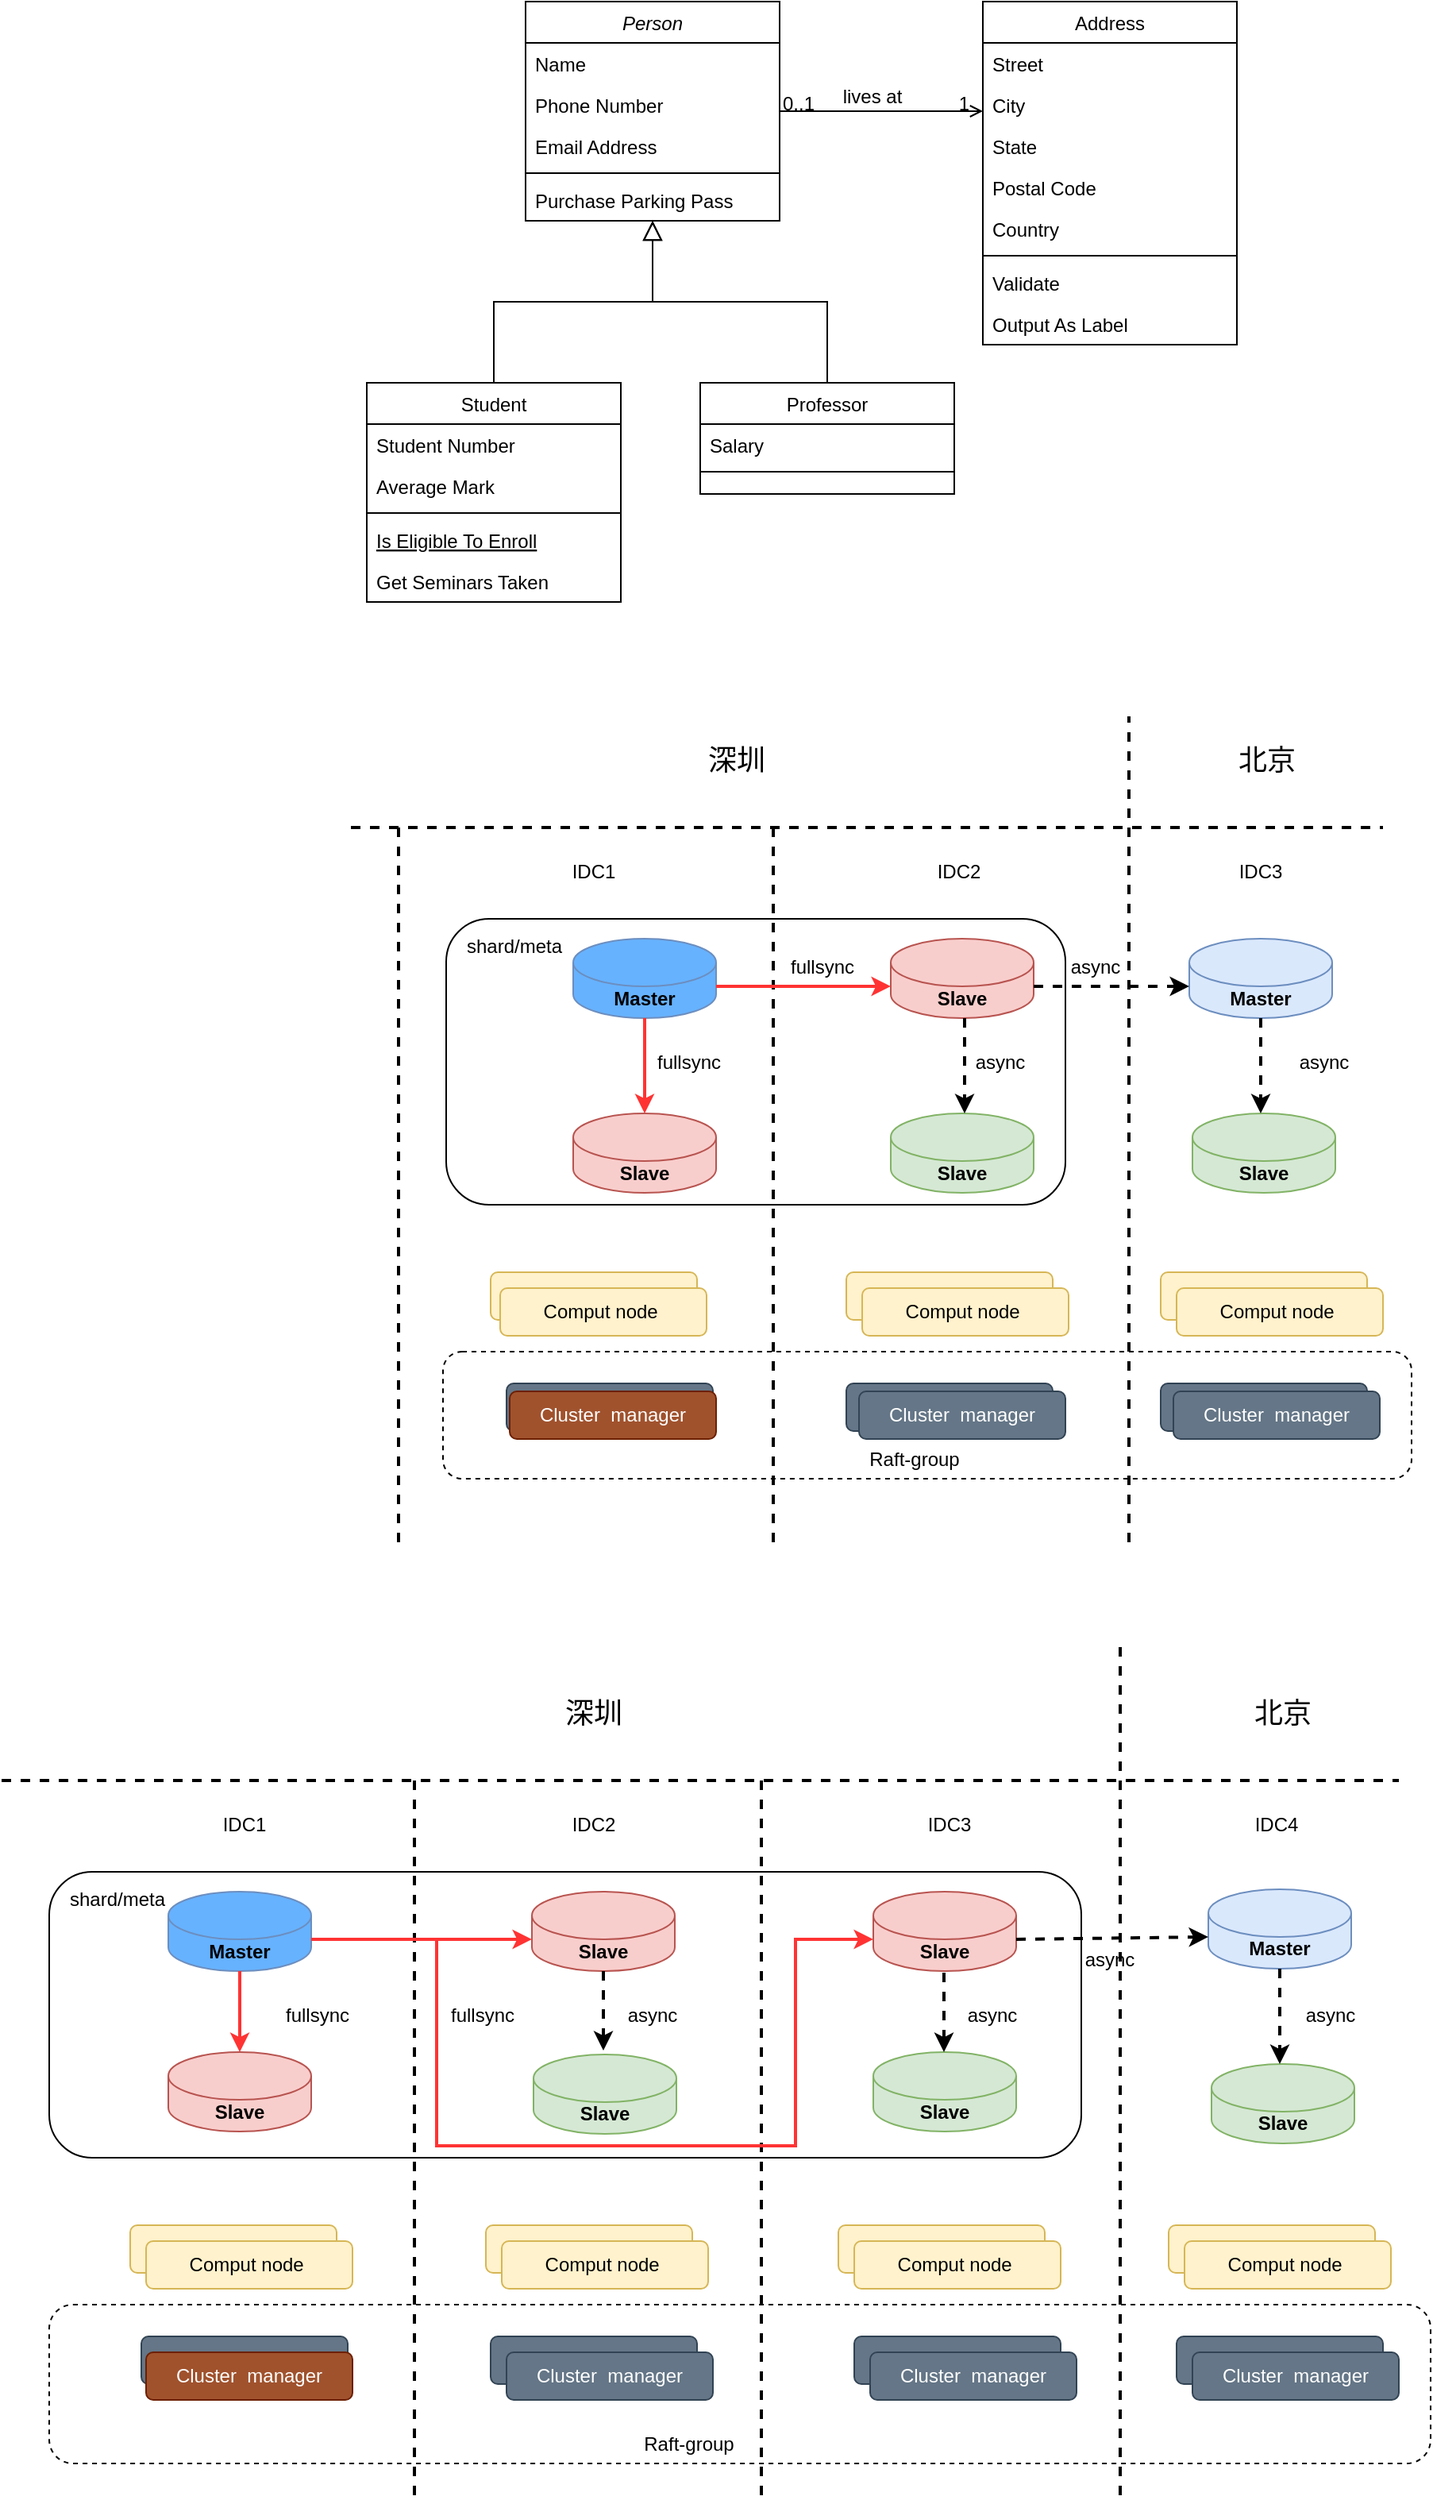 <mxfile version="20.8.13" type="github">
  <diagram id="C5RBs43oDa-KdzZeNtuy" name="Page-1">
    <mxGraphModel dx="1886" dy="855" grid="1" gridSize="10" guides="1" tooltips="1" connect="1" arrows="1" fold="1" page="1" pageScale="1" pageWidth="827" pageHeight="1169" math="0" shadow="0">
      <root>
        <mxCell id="WIyWlLk6GJQsqaUBKTNV-0" />
        <mxCell id="WIyWlLk6GJQsqaUBKTNV-1" parent="WIyWlLk6GJQsqaUBKTNV-0" />
        <mxCell id="KZhAgBKs1ent_smlmCQC-39" value="" style="rounded=1;whiteSpace=wrap;html=1;fontSize=12;fillColor=none;dashed=1;" parent="WIyWlLk6GJQsqaUBKTNV-1" vertex="1">
          <mxGeometry x="168" y="970" width="610" height="80" as="geometry" />
        </mxCell>
        <mxCell id="KZhAgBKs1ent_smlmCQC-73" value="" style="rounded=1;whiteSpace=wrap;html=1;fontSize=12;fillColor=none;dashed=1;" parent="WIyWlLk6GJQsqaUBKTNV-1" vertex="1">
          <mxGeometry x="-80" y="1570" width="870" height="100" as="geometry" />
        </mxCell>
        <mxCell id="KZhAgBKs1ent_smlmCQC-27" value="" style="rounded=1;whiteSpace=wrap;html=1;fontSize=12;fillColor=none;" parent="WIyWlLk6GJQsqaUBKTNV-1" vertex="1">
          <mxGeometry x="170" y="697.5" width="390" height="180" as="geometry" />
        </mxCell>
        <mxCell id="zkfFHV4jXpPFQw0GAbJ--0" value="Person" style="swimlane;fontStyle=2;align=center;verticalAlign=top;childLayout=stackLayout;horizontal=1;startSize=26;horizontalStack=0;resizeParent=1;resizeLast=0;collapsible=1;marginBottom=0;rounded=0;shadow=0;strokeWidth=1;" parent="WIyWlLk6GJQsqaUBKTNV-1" vertex="1">
          <mxGeometry x="220" y="120" width="160" height="138" as="geometry">
            <mxRectangle x="230" y="140" width="160" height="26" as="alternateBounds" />
          </mxGeometry>
        </mxCell>
        <mxCell id="zkfFHV4jXpPFQw0GAbJ--1" value="Name" style="text;align=left;verticalAlign=top;spacingLeft=4;spacingRight=4;overflow=hidden;rotatable=0;points=[[0,0.5],[1,0.5]];portConstraint=eastwest;" parent="zkfFHV4jXpPFQw0GAbJ--0" vertex="1">
          <mxGeometry y="26" width="160" height="26" as="geometry" />
        </mxCell>
        <mxCell id="zkfFHV4jXpPFQw0GAbJ--2" value="Phone Number" style="text;align=left;verticalAlign=top;spacingLeft=4;spacingRight=4;overflow=hidden;rotatable=0;points=[[0,0.5],[1,0.5]];portConstraint=eastwest;rounded=0;shadow=0;html=0;" parent="zkfFHV4jXpPFQw0GAbJ--0" vertex="1">
          <mxGeometry y="52" width="160" height="26" as="geometry" />
        </mxCell>
        <mxCell id="zkfFHV4jXpPFQw0GAbJ--3" value="Email Address" style="text;align=left;verticalAlign=top;spacingLeft=4;spacingRight=4;overflow=hidden;rotatable=0;points=[[0,0.5],[1,0.5]];portConstraint=eastwest;rounded=0;shadow=0;html=0;" parent="zkfFHV4jXpPFQw0GAbJ--0" vertex="1">
          <mxGeometry y="78" width="160" height="26" as="geometry" />
        </mxCell>
        <mxCell id="zkfFHV4jXpPFQw0GAbJ--4" value="" style="line;html=1;strokeWidth=1;align=left;verticalAlign=middle;spacingTop=-1;spacingLeft=3;spacingRight=3;rotatable=0;labelPosition=right;points=[];portConstraint=eastwest;" parent="zkfFHV4jXpPFQw0GAbJ--0" vertex="1">
          <mxGeometry y="104" width="160" height="8" as="geometry" />
        </mxCell>
        <mxCell id="zkfFHV4jXpPFQw0GAbJ--5" value="Purchase Parking Pass" style="text;align=left;verticalAlign=top;spacingLeft=4;spacingRight=4;overflow=hidden;rotatable=0;points=[[0,0.5],[1,0.5]];portConstraint=eastwest;" parent="zkfFHV4jXpPFQw0GAbJ--0" vertex="1">
          <mxGeometry y="112" width="160" height="26" as="geometry" />
        </mxCell>
        <mxCell id="zkfFHV4jXpPFQw0GAbJ--6" value="Student" style="swimlane;fontStyle=0;align=center;verticalAlign=top;childLayout=stackLayout;horizontal=1;startSize=26;horizontalStack=0;resizeParent=1;resizeLast=0;collapsible=1;marginBottom=0;rounded=0;shadow=0;strokeWidth=1;" parent="WIyWlLk6GJQsqaUBKTNV-1" vertex="1">
          <mxGeometry x="120" y="360" width="160" height="138" as="geometry">
            <mxRectangle x="130" y="380" width="160" height="26" as="alternateBounds" />
          </mxGeometry>
        </mxCell>
        <mxCell id="zkfFHV4jXpPFQw0GAbJ--7" value="Student Number" style="text;align=left;verticalAlign=top;spacingLeft=4;spacingRight=4;overflow=hidden;rotatable=0;points=[[0,0.5],[1,0.5]];portConstraint=eastwest;" parent="zkfFHV4jXpPFQw0GAbJ--6" vertex="1">
          <mxGeometry y="26" width="160" height="26" as="geometry" />
        </mxCell>
        <mxCell id="zkfFHV4jXpPFQw0GAbJ--8" value="Average Mark" style="text;align=left;verticalAlign=top;spacingLeft=4;spacingRight=4;overflow=hidden;rotatable=0;points=[[0,0.5],[1,0.5]];portConstraint=eastwest;rounded=0;shadow=0;html=0;" parent="zkfFHV4jXpPFQw0GAbJ--6" vertex="1">
          <mxGeometry y="52" width="160" height="26" as="geometry" />
        </mxCell>
        <mxCell id="zkfFHV4jXpPFQw0GAbJ--9" value="" style="line;html=1;strokeWidth=1;align=left;verticalAlign=middle;spacingTop=-1;spacingLeft=3;spacingRight=3;rotatable=0;labelPosition=right;points=[];portConstraint=eastwest;" parent="zkfFHV4jXpPFQw0GAbJ--6" vertex="1">
          <mxGeometry y="78" width="160" height="8" as="geometry" />
        </mxCell>
        <mxCell id="zkfFHV4jXpPFQw0GAbJ--10" value="Is Eligible To Enroll" style="text;align=left;verticalAlign=top;spacingLeft=4;spacingRight=4;overflow=hidden;rotatable=0;points=[[0,0.5],[1,0.5]];portConstraint=eastwest;fontStyle=4" parent="zkfFHV4jXpPFQw0GAbJ--6" vertex="1">
          <mxGeometry y="86" width="160" height="26" as="geometry" />
        </mxCell>
        <mxCell id="zkfFHV4jXpPFQw0GAbJ--11" value="Get Seminars Taken" style="text;align=left;verticalAlign=top;spacingLeft=4;spacingRight=4;overflow=hidden;rotatable=0;points=[[0,0.5],[1,0.5]];portConstraint=eastwest;" parent="zkfFHV4jXpPFQw0GAbJ--6" vertex="1">
          <mxGeometry y="112" width="160" height="26" as="geometry" />
        </mxCell>
        <mxCell id="zkfFHV4jXpPFQw0GAbJ--12" value="" style="endArrow=block;endSize=10;endFill=0;shadow=0;strokeWidth=1;rounded=0;edgeStyle=elbowEdgeStyle;elbow=vertical;" parent="WIyWlLk6GJQsqaUBKTNV-1" source="zkfFHV4jXpPFQw0GAbJ--6" target="zkfFHV4jXpPFQw0GAbJ--0" edge="1">
          <mxGeometry width="160" relative="1" as="geometry">
            <mxPoint x="200" y="203" as="sourcePoint" />
            <mxPoint x="200" y="203" as="targetPoint" />
          </mxGeometry>
        </mxCell>
        <mxCell id="zkfFHV4jXpPFQw0GAbJ--13" value="Professor" style="swimlane;fontStyle=0;align=center;verticalAlign=top;childLayout=stackLayout;horizontal=1;startSize=26;horizontalStack=0;resizeParent=1;resizeLast=0;collapsible=1;marginBottom=0;rounded=0;shadow=0;strokeWidth=1;" parent="WIyWlLk6GJQsqaUBKTNV-1" vertex="1">
          <mxGeometry x="330" y="360" width="160" height="70" as="geometry">
            <mxRectangle x="340" y="380" width="170" height="26" as="alternateBounds" />
          </mxGeometry>
        </mxCell>
        <mxCell id="zkfFHV4jXpPFQw0GAbJ--14" value="Salary" style="text;align=left;verticalAlign=top;spacingLeft=4;spacingRight=4;overflow=hidden;rotatable=0;points=[[0,0.5],[1,0.5]];portConstraint=eastwest;" parent="zkfFHV4jXpPFQw0GAbJ--13" vertex="1">
          <mxGeometry y="26" width="160" height="26" as="geometry" />
        </mxCell>
        <mxCell id="zkfFHV4jXpPFQw0GAbJ--15" value="" style="line;html=1;strokeWidth=1;align=left;verticalAlign=middle;spacingTop=-1;spacingLeft=3;spacingRight=3;rotatable=0;labelPosition=right;points=[];portConstraint=eastwest;" parent="zkfFHV4jXpPFQw0GAbJ--13" vertex="1">
          <mxGeometry y="52" width="160" height="8" as="geometry" />
        </mxCell>
        <mxCell id="zkfFHV4jXpPFQw0GAbJ--16" value="" style="endArrow=block;endSize=10;endFill=0;shadow=0;strokeWidth=1;rounded=0;edgeStyle=elbowEdgeStyle;elbow=vertical;" parent="WIyWlLk6GJQsqaUBKTNV-1" source="zkfFHV4jXpPFQw0GAbJ--13" target="zkfFHV4jXpPFQw0GAbJ--0" edge="1">
          <mxGeometry width="160" relative="1" as="geometry">
            <mxPoint x="210" y="373" as="sourcePoint" />
            <mxPoint x="310" y="271" as="targetPoint" />
          </mxGeometry>
        </mxCell>
        <mxCell id="zkfFHV4jXpPFQw0GAbJ--17" value="Address" style="swimlane;fontStyle=0;align=center;verticalAlign=top;childLayout=stackLayout;horizontal=1;startSize=26;horizontalStack=0;resizeParent=1;resizeLast=0;collapsible=1;marginBottom=0;rounded=0;shadow=0;strokeWidth=1;" parent="WIyWlLk6GJQsqaUBKTNV-1" vertex="1">
          <mxGeometry x="508" y="120" width="160" height="216" as="geometry">
            <mxRectangle x="550" y="140" width="160" height="26" as="alternateBounds" />
          </mxGeometry>
        </mxCell>
        <mxCell id="zkfFHV4jXpPFQw0GAbJ--18" value="Street" style="text;align=left;verticalAlign=top;spacingLeft=4;spacingRight=4;overflow=hidden;rotatable=0;points=[[0,0.5],[1,0.5]];portConstraint=eastwest;" parent="zkfFHV4jXpPFQw0GAbJ--17" vertex="1">
          <mxGeometry y="26" width="160" height="26" as="geometry" />
        </mxCell>
        <mxCell id="zkfFHV4jXpPFQw0GAbJ--19" value="City" style="text;align=left;verticalAlign=top;spacingLeft=4;spacingRight=4;overflow=hidden;rotatable=0;points=[[0,0.5],[1,0.5]];portConstraint=eastwest;rounded=0;shadow=0;html=0;" parent="zkfFHV4jXpPFQw0GAbJ--17" vertex="1">
          <mxGeometry y="52" width="160" height="26" as="geometry" />
        </mxCell>
        <mxCell id="zkfFHV4jXpPFQw0GAbJ--20" value="State" style="text;align=left;verticalAlign=top;spacingLeft=4;spacingRight=4;overflow=hidden;rotatable=0;points=[[0,0.5],[1,0.5]];portConstraint=eastwest;rounded=0;shadow=0;html=0;" parent="zkfFHV4jXpPFQw0GAbJ--17" vertex="1">
          <mxGeometry y="78" width="160" height="26" as="geometry" />
        </mxCell>
        <mxCell id="zkfFHV4jXpPFQw0GAbJ--21" value="Postal Code" style="text;align=left;verticalAlign=top;spacingLeft=4;spacingRight=4;overflow=hidden;rotatable=0;points=[[0,0.5],[1,0.5]];portConstraint=eastwest;rounded=0;shadow=0;html=0;" parent="zkfFHV4jXpPFQw0GAbJ--17" vertex="1">
          <mxGeometry y="104" width="160" height="26" as="geometry" />
        </mxCell>
        <mxCell id="zkfFHV4jXpPFQw0GAbJ--22" value="Country" style="text;align=left;verticalAlign=top;spacingLeft=4;spacingRight=4;overflow=hidden;rotatable=0;points=[[0,0.5],[1,0.5]];portConstraint=eastwest;rounded=0;shadow=0;html=0;" parent="zkfFHV4jXpPFQw0GAbJ--17" vertex="1">
          <mxGeometry y="130" width="160" height="26" as="geometry" />
        </mxCell>
        <mxCell id="zkfFHV4jXpPFQw0GAbJ--23" value="" style="line;html=1;strokeWidth=1;align=left;verticalAlign=middle;spacingTop=-1;spacingLeft=3;spacingRight=3;rotatable=0;labelPosition=right;points=[];portConstraint=eastwest;" parent="zkfFHV4jXpPFQw0GAbJ--17" vertex="1">
          <mxGeometry y="156" width="160" height="8" as="geometry" />
        </mxCell>
        <mxCell id="zkfFHV4jXpPFQw0GAbJ--24" value="Validate" style="text;align=left;verticalAlign=top;spacingLeft=4;spacingRight=4;overflow=hidden;rotatable=0;points=[[0,0.5],[1,0.5]];portConstraint=eastwest;" parent="zkfFHV4jXpPFQw0GAbJ--17" vertex="1">
          <mxGeometry y="164" width="160" height="26" as="geometry" />
        </mxCell>
        <mxCell id="zkfFHV4jXpPFQw0GAbJ--25" value="Output As Label" style="text;align=left;verticalAlign=top;spacingLeft=4;spacingRight=4;overflow=hidden;rotatable=0;points=[[0,0.5],[1,0.5]];portConstraint=eastwest;" parent="zkfFHV4jXpPFQw0GAbJ--17" vertex="1">
          <mxGeometry y="190" width="160" height="26" as="geometry" />
        </mxCell>
        <mxCell id="zkfFHV4jXpPFQw0GAbJ--26" value="" style="endArrow=open;shadow=0;strokeWidth=1;rounded=0;endFill=1;edgeStyle=elbowEdgeStyle;elbow=vertical;" parent="WIyWlLk6GJQsqaUBKTNV-1" source="zkfFHV4jXpPFQw0GAbJ--0" target="zkfFHV4jXpPFQw0GAbJ--17" edge="1">
          <mxGeometry x="0.5" y="41" relative="1" as="geometry">
            <mxPoint x="380" y="192" as="sourcePoint" />
            <mxPoint x="540" y="192" as="targetPoint" />
            <mxPoint x="-40" y="32" as="offset" />
          </mxGeometry>
        </mxCell>
        <mxCell id="zkfFHV4jXpPFQw0GAbJ--27" value="0..1" style="resizable=0;align=left;verticalAlign=bottom;labelBackgroundColor=none;fontSize=12;" parent="zkfFHV4jXpPFQw0GAbJ--26" connectable="0" vertex="1">
          <mxGeometry x="-1" relative="1" as="geometry">
            <mxPoint y="4" as="offset" />
          </mxGeometry>
        </mxCell>
        <mxCell id="zkfFHV4jXpPFQw0GAbJ--28" value="1" style="resizable=0;align=right;verticalAlign=bottom;labelBackgroundColor=none;fontSize=12;" parent="zkfFHV4jXpPFQw0GAbJ--26" connectable="0" vertex="1">
          <mxGeometry x="1" relative="1" as="geometry">
            <mxPoint x="-7" y="4" as="offset" />
          </mxGeometry>
        </mxCell>
        <mxCell id="zkfFHV4jXpPFQw0GAbJ--29" value="lives at" style="text;html=1;resizable=0;points=[];;align=center;verticalAlign=middle;labelBackgroundColor=none;rounded=0;shadow=0;strokeWidth=1;fontSize=12;" parent="zkfFHV4jXpPFQw0GAbJ--26" vertex="1" connectable="0">
          <mxGeometry x="0.5" y="49" relative="1" as="geometry">
            <mxPoint x="-38" y="40" as="offset" />
          </mxGeometry>
        </mxCell>
        <mxCell id="KZhAgBKs1ent_smlmCQC-0" value="" style="endArrow=none;dashed=1;html=1;rounded=0;strokeWidth=2;" parent="WIyWlLk6GJQsqaUBKTNV-1" edge="1">
          <mxGeometry width="50" height="50" relative="1" as="geometry">
            <mxPoint x="110" y="640" as="sourcePoint" />
            <mxPoint x="760" y="640" as="targetPoint" />
          </mxGeometry>
        </mxCell>
        <mxCell id="KZhAgBKs1ent_smlmCQC-1" value="" style="endArrow=none;dashed=1;html=1;rounded=0;strokeWidth=2;" parent="WIyWlLk6GJQsqaUBKTNV-1" edge="1">
          <mxGeometry width="50" height="50" relative="1" as="geometry">
            <mxPoint x="600" y="1090" as="sourcePoint" />
            <mxPoint x="600" y="570" as="targetPoint" />
          </mxGeometry>
        </mxCell>
        <mxCell id="KZhAgBKs1ent_smlmCQC-2" value="&lt;font style=&quot;font-size: 18px;&quot;&gt;深圳&lt;/font&gt;" style="text;strokeColor=none;align=center;fillColor=none;html=1;verticalAlign=middle;whiteSpace=wrap;rounded=0;" parent="WIyWlLk6GJQsqaUBKTNV-1" vertex="1">
          <mxGeometry x="310" y="580" width="86" height="35" as="geometry" />
        </mxCell>
        <mxCell id="KZhAgBKs1ent_smlmCQC-3" value="&lt;font size=&quot;4&quot;&gt;北京&lt;/font&gt;" style="text;strokeColor=none;align=center;fillColor=none;html=1;verticalAlign=middle;whiteSpace=wrap;rounded=0;" parent="WIyWlLk6GJQsqaUBKTNV-1" vertex="1">
          <mxGeometry x="644" y="580" width="86" height="35" as="geometry" />
        </mxCell>
        <mxCell id="KZhAgBKs1ent_smlmCQC-4" value="" style="endArrow=none;dashed=1;html=1;rounded=0;fontSize=18;strokeWidth=2;" parent="WIyWlLk6GJQsqaUBKTNV-1" edge="1">
          <mxGeometry width="50" height="50" relative="1" as="geometry">
            <mxPoint x="376" y="1090" as="sourcePoint" />
            <mxPoint x="376" y="640" as="targetPoint" />
          </mxGeometry>
        </mxCell>
        <mxCell id="KZhAgBKs1ent_smlmCQC-5" value="" style="endArrow=none;dashed=1;html=1;rounded=0;fontSize=18;strokeWidth=2;" parent="WIyWlLk6GJQsqaUBKTNV-1" edge="1">
          <mxGeometry width="50" height="50" relative="1" as="geometry">
            <mxPoint x="140" y="1090" as="sourcePoint" />
            <mxPoint x="140" y="640" as="targetPoint" />
          </mxGeometry>
        </mxCell>
        <mxCell id="KZhAgBKs1ent_smlmCQC-6" value="&lt;font style=&quot;font-size: 12px;&quot;&gt;IDC1&lt;/font&gt;" style="text;strokeColor=none;align=center;fillColor=none;html=1;verticalAlign=middle;whiteSpace=wrap;rounded=0;" parent="WIyWlLk6GJQsqaUBKTNV-1" vertex="1">
          <mxGeometry x="220" y="650" width="86" height="35" as="geometry" />
        </mxCell>
        <mxCell id="KZhAgBKs1ent_smlmCQC-7" value="&lt;font style=&quot;font-size: 12px;&quot;&gt;IDC2&lt;/font&gt;" style="text;strokeColor=none;align=center;fillColor=none;html=1;verticalAlign=middle;whiteSpace=wrap;rounded=0;" parent="WIyWlLk6GJQsqaUBKTNV-1" vertex="1">
          <mxGeometry x="450" y="650" width="86" height="35" as="geometry" />
        </mxCell>
        <mxCell id="KZhAgBKs1ent_smlmCQC-8" value="&lt;font style=&quot;font-size: 12px;&quot;&gt;IDC3&lt;/font&gt;" style="text;strokeColor=none;align=center;fillColor=none;html=1;verticalAlign=middle;whiteSpace=wrap;rounded=0;" parent="WIyWlLk6GJQsqaUBKTNV-1" vertex="1">
          <mxGeometry x="640" y="650" width="86" height="35" as="geometry" />
        </mxCell>
        <mxCell id="KZhAgBKs1ent_smlmCQC-9" value="&lt;b&gt;Master&lt;/b&gt;" style="shape=cylinder3;whiteSpace=wrap;html=1;boundedLbl=1;backgroundOutline=1;size=15;fontSize=12;fillColor=#66B2FF;strokeColor=#6c8ebf;" parent="WIyWlLk6GJQsqaUBKTNV-1" vertex="1">
          <mxGeometry x="250" y="710" width="90" height="50" as="geometry" />
        </mxCell>
        <mxCell id="KZhAgBKs1ent_smlmCQC-10" value="&lt;b&gt;Slave&lt;/b&gt;" style="shape=cylinder3;whiteSpace=wrap;html=1;boundedLbl=1;backgroundOutline=1;size=15;fontSize=12;fillColor=#f8cecc;strokeColor=#b85450;" parent="WIyWlLk6GJQsqaUBKTNV-1" vertex="1">
          <mxGeometry x="450" y="710" width="90" height="50" as="geometry" />
        </mxCell>
        <mxCell id="KZhAgBKs1ent_smlmCQC-12" value="&lt;b style=&quot;border-color: var(--border-color);&quot;&gt;Slave&lt;/b&gt;" style="shape=cylinder3;whiteSpace=wrap;html=1;boundedLbl=1;backgroundOutline=1;size=15;fontSize=12;fillColor=#f8cecc;strokeColor=#b85450;" parent="WIyWlLk6GJQsqaUBKTNV-1" vertex="1">
          <mxGeometry x="250" y="820" width="90" height="50" as="geometry" />
        </mxCell>
        <mxCell id="KZhAgBKs1ent_smlmCQC-15" value="&lt;b style=&quot;border-color: var(--border-color);&quot;&gt;Slave&lt;/b&gt;" style="shape=cylinder3;whiteSpace=wrap;html=1;boundedLbl=1;backgroundOutline=1;size=15;fontSize=12;fillColor=#d5e8d4;strokeColor=#82b366;" parent="WIyWlLk6GJQsqaUBKTNV-1" vertex="1">
          <mxGeometry x="450" y="820" width="90" height="50" as="geometry" />
        </mxCell>
        <mxCell id="KZhAgBKs1ent_smlmCQC-16" value="&lt;b&gt;Master&lt;/b&gt;" style="shape=cylinder3;whiteSpace=wrap;html=1;boundedLbl=1;backgroundOutline=1;size=15;fontSize=12;fillColor=#dae8fc;strokeColor=#6c8ebf;" parent="WIyWlLk6GJQsqaUBKTNV-1" vertex="1">
          <mxGeometry x="638" y="710" width="90" height="50" as="geometry" />
        </mxCell>
        <mxCell id="KZhAgBKs1ent_smlmCQC-17" value="&lt;b style=&quot;border-color: var(--border-color);&quot;&gt;Slave&lt;/b&gt;" style="shape=cylinder3;whiteSpace=wrap;html=1;boundedLbl=1;backgroundOutline=1;size=15;fontSize=12;fillColor=#d5e8d4;strokeColor=#82b366;" parent="WIyWlLk6GJQsqaUBKTNV-1" vertex="1">
          <mxGeometry x="640" y="820" width="90" height="50" as="geometry" />
        </mxCell>
        <mxCell id="KZhAgBKs1ent_smlmCQC-18" value="" style="endArrow=classic;html=1;rounded=0;fontSize=12;exitX=1;exitY=0;exitDx=0;exitDy=30;exitPerimeter=0;entryX=0;entryY=0;entryDx=0;entryDy=30;entryPerimeter=0;strokeWidth=2;strokeColor=#FF3333;" parent="WIyWlLk6GJQsqaUBKTNV-1" source="KZhAgBKs1ent_smlmCQC-9" target="KZhAgBKs1ent_smlmCQC-10" edge="1">
          <mxGeometry width="50" height="50" relative="1" as="geometry">
            <mxPoint x="520" y="880" as="sourcePoint" />
            <mxPoint x="510" y="1050" as="targetPoint" />
          </mxGeometry>
        </mxCell>
        <mxCell id="KZhAgBKs1ent_smlmCQC-20" value="" style="endArrow=classic;html=1;rounded=0;fontSize=12;exitX=0.5;exitY=1;exitDx=0;exitDy=0;exitPerimeter=0;entryX=0.5;entryY=0;entryDx=0;entryDy=0;entryPerimeter=0;strokeWidth=2;strokeColor=#FF3333;" parent="WIyWlLk6GJQsqaUBKTNV-1" source="KZhAgBKs1ent_smlmCQC-9" target="KZhAgBKs1ent_smlmCQC-12" edge="1">
          <mxGeometry width="50" height="50" relative="1" as="geometry">
            <mxPoint x="290" y="1030" as="sourcePoint" />
            <mxPoint x="340" y="980" as="targetPoint" />
          </mxGeometry>
        </mxCell>
        <mxCell id="KZhAgBKs1ent_smlmCQC-21" value="" style="endArrow=classic;html=1;rounded=0;fontSize=12;exitX=1;exitY=0;exitDx=0;exitDy=30;exitPerimeter=0;entryX=0;entryY=0;entryDx=0;entryDy=30;entryPerimeter=0;dashed=1;strokeWidth=2;" parent="WIyWlLk6GJQsqaUBKTNV-1" source="KZhAgBKs1ent_smlmCQC-10" target="KZhAgBKs1ent_smlmCQC-16" edge="1">
          <mxGeometry width="50" height="50" relative="1" as="geometry">
            <mxPoint x="305" y="770" as="sourcePoint" />
            <mxPoint x="305" y="830" as="targetPoint" />
          </mxGeometry>
        </mxCell>
        <mxCell id="KZhAgBKs1ent_smlmCQC-22" value="" style="endArrow=classic;html=1;rounded=0;fontSize=12;exitX=0.5;exitY=1;exitDx=0;exitDy=0;exitPerimeter=0;dashed=1;strokeWidth=2;" parent="WIyWlLk6GJQsqaUBKTNV-1" source="KZhAgBKs1ent_smlmCQC-16" edge="1">
          <mxGeometry width="50" height="50" relative="1" as="geometry">
            <mxPoint x="305" y="770" as="sourcePoint" />
            <mxPoint x="683" y="820" as="targetPoint" />
          </mxGeometry>
        </mxCell>
        <mxCell id="KZhAgBKs1ent_smlmCQC-23" value="fullsync" style="text;strokeColor=none;align=center;fillColor=none;html=1;verticalAlign=middle;whiteSpace=wrap;rounded=0;" parent="WIyWlLk6GJQsqaUBKTNV-1" vertex="1">
          <mxGeometry x="364" y="710" width="86" height="35" as="geometry" />
        </mxCell>
        <mxCell id="KZhAgBKs1ent_smlmCQC-24" value="fullsync" style="text;strokeColor=none;align=center;fillColor=none;html=1;verticalAlign=middle;whiteSpace=wrap;rounded=0;" parent="WIyWlLk6GJQsqaUBKTNV-1" vertex="1">
          <mxGeometry x="280" y="770" width="86" height="35" as="geometry" />
        </mxCell>
        <mxCell id="KZhAgBKs1ent_smlmCQC-25" value="async" style="text;strokeColor=none;align=center;fillColor=none;html=1;verticalAlign=middle;whiteSpace=wrap;rounded=0;" parent="WIyWlLk6GJQsqaUBKTNV-1" vertex="1">
          <mxGeometry x="680" y="770" width="86" height="35" as="geometry" />
        </mxCell>
        <mxCell id="KZhAgBKs1ent_smlmCQC-26" value="async" style="text;strokeColor=none;align=center;fillColor=none;html=1;verticalAlign=middle;whiteSpace=wrap;rounded=0;" parent="WIyWlLk6GJQsqaUBKTNV-1" vertex="1">
          <mxGeometry x="536" y="710" width="86" height="35" as="geometry" />
        </mxCell>
        <mxCell id="KZhAgBKs1ent_smlmCQC-28" value="shard/meta" style="text;strokeColor=none;align=center;fillColor=none;html=1;verticalAlign=middle;whiteSpace=wrap;rounded=0;" parent="WIyWlLk6GJQsqaUBKTNV-1" vertex="1">
          <mxGeometry x="170" y="697.5" width="86" height="35" as="geometry" />
        </mxCell>
        <mxCell id="KZhAgBKs1ent_smlmCQC-31" value="Comput node&amp;nbsp;" style="rounded=1;whiteSpace=wrap;html=1;fontSize=12;fillColor=#fff2cc;strokeColor=#d6b656;" parent="WIyWlLk6GJQsqaUBKTNV-1" vertex="1">
          <mxGeometry x="198" y="920" width="130" height="30" as="geometry" />
        </mxCell>
        <mxCell id="KZhAgBKs1ent_smlmCQC-32" value="Comput node&amp;nbsp;" style="rounded=1;whiteSpace=wrap;html=1;fontSize=12;fillColor=#fff2cc;strokeColor=#d6b656;" parent="WIyWlLk6GJQsqaUBKTNV-1" vertex="1">
          <mxGeometry x="422" y="920" width="130" height="30" as="geometry" />
        </mxCell>
        <mxCell id="KZhAgBKs1ent_smlmCQC-33" value="Comput node&amp;nbsp;" style="rounded=1;whiteSpace=wrap;html=1;fontSize=12;fillColor=#fff2cc;strokeColor=#d6b656;" parent="WIyWlLk6GJQsqaUBKTNV-1" vertex="1">
          <mxGeometry x="620" y="920" width="130" height="30" as="geometry" />
        </mxCell>
        <mxCell id="KZhAgBKs1ent_smlmCQC-37" value="Cluster &amp;nbsp;manager" style="rounded=1;whiteSpace=wrap;html=1;fontSize=12;fillColor=#647687;strokeColor=#314354;fontColor=#ffffff;" parent="WIyWlLk6GJQsqaUBKTNV-1" vertex="1">
          <mxGeometry x="422" y="990" width="130" height="30" as="geometry" />
        </mxCell>
        <mxCell id="KZhAgBKs1ent_smlmCQC-38" value="Cluster &amp;nbsp;manager" style="rounded=1;whiteSpace=wrap;html=1;fontSize=12;fillColor=#647687;strokeColor=#314354;fontColor=#ffffff;" parent="WIyWlLk6GJQsqaUBKTNV-1" vertex="1">
          <mxGeometry x="620" y="990" width="130" height="30" as="geometry" />
        </mxCell>
        <mxCell id="KZhAgBKs1ent_smlmCQC-40" value="Raft-group" style="text;strokeColor=none;align=center;fillColor=none;html=1;verticalAlign=middle;whiteSpace=wrap;rounded=0;" parent="WIyWlLk6GJQsqaUBKTNV-1" vertex="1">
          <mxGeometry x="422" y="1020" width="86" height="35" as="geometry" />
        </mxCell>
        <mxCell id="KZhAgBKs1ent_smlmCQC-42" value="" style="rounded=1;whiteSpace=wrap;html=1;fontSize=12;fillColor=none;" parent="WIyWlLk6GJQsqaUBKTNV-1" vertex="1">
          <mxGeometry x="-80" y="1297.5" width="650" height="180" as="geometry" />
        </mxCell>
        <mxCell id="KZhAgBKs1ent_smlmCQC-43" value="" style="endArrow=none;dashed=1;html=1;rounded=0;strokeWidth=2;" parent="WIyWlLk6GJQsqaUBKTNV-1" edge="1">
          <mxGeometry width="50" height="50" relative="1" as="geometry">
            <mxPoint x="-110" y="1240" as="sourcePoint" />
            <mxPoint x="770" y="1240" as="targetPoint" />
          </mxGeometry>
        </mxCell>
        <mxCell id="KZhAgBKs1ent_smlmCQC-44" value="&lt;font style=&quot;font-size: 18px;&quot;&gt;深圳&lt;/font&gt;" style="text;strokeColor=none;align=center;fillColor=none;html=1;verticalAlign=middle;whiteSpace=wrap;rounded=0;" parent="WIyWlLk6GJQsqaUBKTNV-1" vertex="1">
          <mxGeometry x="220" y="1180" width="86" height="35" as="geometry" />
        </mxCell>
        <mxCell id="KZhAgBKs1ent_smlmCQC-45" value="&lt;font size=&quot;4&quot;&gt;北京&lt;/font&gt;" style="text;strokeColor=none;align=center;fillColor=none;html=1;verticalAlign=middle;whiteSpace=wrap;rounded=0;" parent="WIyWlLk6GJQsqaUBKTNV-1" vertex="1">
          <mxGeometry x="654" y="1180" width="86" height="35" as="geometry" />
        </mxCell>
        <mxCell id="KZhAgBKs1ent_smlmCQC-46" value="" style="endArrow=none;dashed=1;html=1;rounded=0;fontSize=18;strokeWidth=2;" parent="WIyWlLk6GJQsqaUBKTNV-1" edge="1">
          <mxGeometry width="50" height="50" relative="1" as="geometry">
            <mxPoint x="368.5" y="1690" as="sourcePoint" />
            <mxPoint x="368.5" y="1240" as="targetPoint" />
          </mxGeometry>
        </mxCell>
        <mxCell id="KZhAgBKs1ent_smlmCQC-47" value="" style="endArrow=none;dashed=1;html=1;rounded=0;fontSize=18;strokeWidth=2;" parent="WIyWlLk6GJQsqaUBKTNV-1" edge="1">
          <mxGeometry width="50" height="50" relative="1" as="geometry">
            <mxPoint x="150" y="1690" as="sourcePoint" />
            <mxPoint x="150" y="1240" as="targetPoint" />
          </mxGeometry>
        </mxCell>
        <mxCell id="KZhAgBKs1ent_smlmCQC-48" value="&lt;font style=&quot;font-size: 12px;&quot;&gt;IDC2&lt;/font&gt;" style="text;strokeColor=none;align=center;fillColor=none;html=1;verticalAlign=middle;whiteSpace=wrap;rounded=0;" parent="WIyWlLk6GJQsqaUBKTNV-1" vertex="1">
          <mxGeometry x="220" y="1250" width="86" height="35" as="geometry" />
        </mxCell>
        <mxCell id="KZhAgBKs1ent_smlmCQC-49" value="&lt;font style=&quot;font-size: 12px;&quot;&gt;IDC3&lt;/font&gt;" style="text;strokeColor=none;align=center;fillColor=none;html=1;verticalAlign=middle;whiteSpace=wrap;rounded=0;" parent="WIyWlLk6GJQsqaUBKTNV-1" vertex="1">
          <mxGeometry x="444" y="1250" width="86" height="35" as="geometry" />
        </mxCell>
        <mxCell id="KZhAgBKs1ent_smlmCQC-50" value="&lt;font style=&quot;font-size: 12px;&quot;&gt;IDC4&lt;/font&gt;" style="text;strokeColor=none;align=center;fillColor=none;html=1;verticalAlign=middle;whiteSpace=wrap;rounded=0;" parent="WIyWlLk6GJQsqaUBKTNV-1" vertex="1">
          <mxGeometry x="650" y="1250" width="86" height="35" as="geometry" />
        </mxCell>
        <mxCell id="KZhAgBKs1ent_smlmCQC-51" value="&lt;b&gt;Master&lt;/b&gt;" style="shape=cylinder3;whiteSpace=wrap;html=1;boundedLbl=1;backgroundOutline=1;size=15;fontSize=12;fillColor=#66B2FF;strokeColor=#6c8ebf;" parent="WIyWlLk6GJQsqaUBKTNV-1" vertex="1">
          <mxGeometry x="-5" y="1310" width="90" height="50" as="geometry" />
        </mxCell>
        <mxCell id="KZhAgBKs1ent_smlmCQC-52" value="&lt;b&gt;Slave&lt;/b&gt;" style="shape=cylinder3;whiteSpace=wrap;html=1;boundedLbl=1;backgroundOutline=1;size=15;fontSize=12;fillColor=#f8cecc;strokeColor=#b85450;" parent="WIyWlLk6GJQsqaUBKTNV-1" vertex="1">
          <mxGeometry x="224" y="1310" width="90" height="50" as="geometry" />
        </mxCell>
        <mxCell id="KZhAgBKs1ent_smlmCQC-53" value="&lt;b style=&quot;border-color: var(--border-color);&quot;&gt;Slave&lt;/b&gt;" style="shape=cylinder3;whiteSpace=wrap;html=1;boundedLbl=1;backgroundOutline=1;size=15;fontSize=12;fillColor=#f8cecc;strokeColor=#b85450;" parent="WIyWlLk6GJQsqaUBKTNV-1" vertex="1">
          <mxGeometry x="-5" y="1411" width="90" height="50" as="geometry" />
        </mxCell>
        <mxCell id="KZhAgBKs1ent_smlmCQC-54" value="&lt;b style=&quot;border-color: var(--border-color);&quot;&gt;Slave&lt;/b&gt;" style="shape=cylinder3;whiteSpace=wrap;html=1;boundedLbl=1;backgroundOutline=1;size=15;fontSize=12;fillColor=#f8cecc;strokeColor=#b85450;" parent="WIyWlLk6GJQsqaUBKTNV-1" vertex="1">
          <mxGeometry x="439" y="1310" width="90" height="50" as="geometry" />
        </mxCell>
        <mxCell id="KZhAgBKs1ent_smlmCQC-57" value="" style="endArrow=classic;html=1;rounded=0;fontSize=12;exitX=1;exitY=0;exitDx=0;exitDy=30;exitPerimeter=0;entryX=0;entryY=0;entryDx=0;entryDy=30;entryPerimeter=0;strokeWidth=2;strokeColor=#FF3333;" parent="WIyWlLk6GJQsqaUBKTNV-1" source="KZhAgBKs1ent_smlmCQC-51" target="KZhAgBKs1ent_smlmCQC-52" edge="1">
          <mxGeometry width="50" height="50" relative="1" as="geometry">
            <mxPoint x="294" y="1480" as="sourcePoint" />
            <mxPoint x="284" y="1650" as="targetPoint" />
          </mxGeometry>
        </mxCell>
        <mxCell id="KZhAgBKs1ent_smlmCQC-58" value="" style="endArrow=classic;html=1;rounded=0;fontSize=12;edgeStyle=orthogonalEdgeStyle;entryX=0;entryY=0;entryDx=0;entryDy=30;entryPerimeter=0;strokeWidth=2;strokeColor=#FF3333;" parent="WIyWlLk6GJQsqaUBKTNV-1" target="KZhAgBKs1ent_smlmCQC-54" edge="1">
          <mxGeometry width="50" height="50" relative="1" as="geometry">
            <mxPoint x="154" y="1340" as="sourcePoint" />
            <mxPoint x="154" y="1440" as="targetPoint" />
            <Array as="points">
              <mxPoint x="164" y="1340" />
              <mxPoint x="164" y="1470" />
              <mxPoint x="390" y="1470" />
              <mxPoint x="390" y="1340" />
            </Array>
          </mxGeometry>
        </mxCell>
        <mxCell id="KZhAgBKs1ent_smlmCQC-59" value="" style="endArrow=classic;html=1;rounded=0;fontSize=12;entryX=0.5;entryY=0;entryDx=0;entryDy=0;entryPerimeter=0;strokeWidth=2;exitX=0.5;exitY=1;exitDx=0;exitDy=0;exitPerimeter=0;strokeColor=#FF3333;" parent="WIyWlLk6GJQsqaUBKTNV-1" source="KZhAgBKs1ent_smlmCQC-51" target="KZhAgBKs1ent_smlmCQC-53" edge="1">
          <mxGeometry width="50" height="50" relative="1" as="geometry">
            <mxPoint x="69" y="1360" as="sourcePoint" />
            <mxPoint x="114" y="1580" as="targetPoint" />
          </mxGeometry>
        </mxCell>
        <mxCell id="KZhAgBKs1ent_smlmCQC-62" value="fullsync" style="text;strokeColor=none;align=center;fillColor=none;html=1;verticalAlign=middle;whiteSpace=wrap;rounded=0;" parent="WIyWlLk6GJQsqaUBKTNV-1" vertex="1">
          <mxGeometry x="150" y="1370" width="86" height="35" as="geometry" />
        </mxCell>
        <mxCell id="KZhAgBKs1ent_smlmCQC-63" value="fullsync" style="text;strokeColor=none;align=center;fillColor=none;html=1;verticalAlign=middle;whiteSpace=wrap;rounded=0;" parent="WIyWlLk6GJQsqaUBKTNV-1" vertex="1">
          <mxGeometry x="46" y="1370" width="86" height="35" as="geometry" />
        </mxCell>
        <mxCell id="KZhAgBKs1ent_smlmCQC-66" value="shard/meta" style="text;strokeColor=none;align=center;fillColor=none;html=1;verticalAlign=middle;whiteSpace=wrap;rounded=0;" parent="WIyWlLk6GJQsqaUBKTNV-1" vertex="1">
          <mxGeometry x="-80" y="1297.5" width="86" height="35" as="geometry" />
        </mxCell>
        <mxCell id="KZhAgBKs1ent_smlmCQC-67" value="Comput node&amp;nbsp;" style="rounded=1;whiteSpace=wrap;html=1;fontSize=12;fillColor=#fff2cc;strokeColor=#d6b656;" parent="WIyWlLk6GJQsqaUBKTNV-1" vertex="1">
          <mxGeometry x="195" y="1520" width="130" height="30" as="geometry" />
        </mxCell>
        <mxCell id="KZhAgBKs1ent_smlmCQC-68" value="Comput node&amp;nbsp;" style="rounded=1;whiteSpace=wrap;html=1;fontSize=12;fillColor=#fff2cc;strokeColor=#d6b656;" parent="WIyWlLk6GJQsqaUBKTNV-1" vertex="1">
          <mxGeometry x="417" y="1520" width="130" height="30" as="geometry" />
        </mxCell>
        <mxCell id="KZhAgBKs1ent_smlmCQC-69" value="Comput node&amp;nbsp;" style="rounded=1;whiteSpace=wrap;html=1;fontSize=12;fillColor=#fff2cc;strokeColor=#d6b656;" parent="WIyWlLk6GJQsqaUBKTNV-1" vertex="1">
          <mxGeometry x="625" y="1520" width="130" height="30" as="geometry" />
        </mxCell>
        <mxCell id="KZhAgBKs1ent_smlmCQC-71" value="Cluster &amp;nbsp;manager" style="rounded=1;whiteSpace=wrap;html=1;fontSize=12;fillColor=#647687;strokeColor=#314354;fontColor=#ffffff;" parent="WIyWlLk6GJQsqaUBKTNV-1" vertex="1">
          <mxGeometry x="427" y="1590" width="130" height="30" as="geometry" />
        </mxCell>
        <mxCell id="KZhAgBKs1ent_smlmCQC-72" value="Cluster &amp;nbsp;manager" style="rounded=1;whiteSpace=wrap;html=1;fontSize=12;fillColor=#647687;strokeColor=#314354;fontColor=#ffffff;" parent="WIyWlLk6GJQsqaUBKTNV-1" vertex="1">
          <mxGeometry x="630" y="1590" width="130" height="30" as="geometry" />
        </mxCell>
        <mxCell id="KZhAgBKs1ent_smlmCQC-74" value="Raft-group" style="text;strokeColor=none;align=center;fillColor=none;html=1;verticalAlign=middle;whiteSpace=wrap;rounded=0;" parent="WIyWlLk6GJQsqaUBKTNV-1" vertex="1">
          <mxGeometry x="280" y="1640" width="86" height="35" as="geometry" />
        </mxCell>
        <mxCell id="KZhAgBKs1ent_smlmCQC-75" value="" style="endArrow=none;dashed=1;html=1;rounded=0;strokeWidth=2;" parent="WIyWlLk6GJQsqaUBKTNV-1" edge="1">
          <mxGeometry width="50" height="50" relative="1" as="geometry">
            <mxPoint x="594.5" y="1690" as="sourcePoint" />
            <mxPoint x="594.5" y="1150" as="targetPoint" />
          </mxGeometry>
        </mxCell>
        <mxCell id="KZhAgBKs1ent_smlmCQC-76" value="&lt;b&gt;Master&lt;/b&gt;" style="shape=cylinder3;whiteSpace=wrap;html=1;boundedLbl=1;backgroundOutline=1;size=15;fontSize=12;fillColor=#dae8fc;strokeColor=#6c8ebf;" parent="WIyWlLk6GJQsqaUBKTNV-1" vertex="1">
          <mxGeometry x="650" y="1308.5" width="90" height="50" as="geometry" />
        </mxCell>
        <mxCell id="KZhAgBKs1ent_smlmCQC-77" value="&lt;b style=&quot;border-color: var(--border-color);&quot;&gt;Slave&lt;/b&gt;" style="shape=cylinder3;whiteSpace=wrap;html=1;boundedLbl=1;backgroundOutline=1;size=15;fontSize=12;fillColor=#d5e8d4;strokeColor=#82b366;" parent="WIyWlLk6GJQsqaUBKTNV-1" vertex="1">
          <mxGeometry x="652" y="1418.5" width="90" height="50" as="geometry" />
        </mxCell>
        <mxCell id="KZhAgBKs1ent_smlmCQC-78" value="" style="endArrow=classic;html=1;rounded=0;fontSize=12;exitX=0.5;exitY=1;exitDx=0;exitDy=0;exitPerimeter=0;dashed=1;strokeWidth=2;" parent="WIyWlLk6GJQsqaUBKTNV-1" source="KZhAgBKs1ent_smlmCQC-76" edge="1">
          <mxGeometry width="50" height="50" relative="1" as="geometry">
            <mxPoint x="317" y="1368.5" as="sourcePoint" />
            <mxPoint x="695" y="1418.5" as="targetPoint" />
          </mxGeometry>
        </mxCell>
        <mxCell id="KZhAgBKs1ent_smlmCQC-79" value="async" style="text;strokeColor=none;align=center;fillColor=none;html=1;verticalAlign=middle;whiteSpace=wrap;rounded=0;" parent="WIyWlLk6GJQsqaUBKTNV-1" vertex="1">
          <mxGeometry x="684" y="1370" width="86" height="35" as="geometry" />
        </mxCell>
        <mxCell id="KZhAgBKs1ent_smlmCQC-80" value="&lt;font style=&quot;font-size: 12px;&quot;&gt;IDC1&lt;/font&gt;" style="text;strokeColor=none;align=center;fillColor=none;html=1;verticalAlign=middle;whiteSpace=wrap;rounded=0;" parent="WIyWlLk6GJQsqaUBKTNV-1" vertex="1">
          <mxGeometry y="1250" width="86" height="35" as="geometry" />
        </mxCell>
        <mxCell id="KZhAgBKs1ent_smlmCQC-81" value="" style="endArrow=classic;html=1;rounded=0;fontSize=12;entryX=0;entryY=0;entryDx=0;entryDy=30;entryPerimeter=0;dashed=1;strokeWidth=2;exitX=1;exitY=0;exitDx=0;exitDy=30;exitPerimeter=0;" parent="WIyWlLk6GJQsqaUBKTNV-1" source="KZhAgBKs1ent_smlmCQC-54" target="KZhAgBKs1ent_smlmCQC-76" edge="1">
          <mxGeometry width="50" height="50" relative="1" as="geometry">
            <mxPoint x="79" y="1370" as="sourcePoint" />
            <mxPoint x="79" y="1430" as="targetPoint" />
          </mxGeometry>
        </mxCell>
        <mxCell id="KZhAgBKs1ent_smlmCQC-82" value="async" style="text;strokeColor=none;align=center;fillColor=none;html=1;verticalAlign=middle;whiteSpace=wrap;rounded=0;" parent="WIyWlLk6GJQsqaUBKTNV-1" vertex="1">
          <mxGeometry x="545" y="1335" width="86" height="35" as="geometry" />
        </mxCell>
        <mxCell id="KZhAgBKs1ent_smlmCQC-84" value="Comput node&amp;nbsp;" style="rounded=1;whiteSpace=wrap;html=1;fontSize=12;fillColor=#fff2cc;strokeColor=#d6b656;" parent="WIyWlLk6GJQsqaUBKTNV-1" vertex="1">
          <mxGeometry x="-29" y="1520" width="130" height="30" as="geometry" />
        </mxCell>
        <mxCell id="KZhAgBKs1ent_smlmCQC-86" value="Cluster &amp;nbsp;manager" style="rounded=1;whiteSpace=wrap;html=1;fontSize=12;fillColor=#647687;strokeColor=#314354;fontColor=#ffffff;" parent="WIyWlLk6GJQsqaUBKTNV-1" vertex="1">
          <mxGeometry x="198" y="1590" width="130" height="30" as="geometry" />
        </mxCell>
        <mxCell id="KZhAgBKs1ent_smlmCQC-87" value="Cluster &amp;nbsp;manager" style="rounded=1;whiteSpace=wrap;html=1;fontSize=12;fillColor=#647687;strokeColor=#314354;fontColor=#ffffff;" parent="WIyWlLk6GJQsqaUBKTNV-1" vertex="1">
          <mxGeometry x="-22" y="1590" width="130" height="30" as="geometry" />
        </mxCell>
        <mxCell id="KZhAgBKs1ent_smlmCQC-88" value="Comput node&amp;nbsp;" style="rounded=1;whiteSpace=wrap;html=1;fontSize=12;fillColor=#fff2cc;strokeColor=#d6b656;" parent="WIyWlLk6GJQsqaUBKTNV-1" vertex="1">
          <mxGeometry x="204" y="930" width="130" height="30" as="geometry" />
        </mxCell>
        <mxCell id="KZhAgBKs1ent_smlmCQC-89" value="Comput node&amp;nbsp;" style="rounded=1;whiteSpace=wrap;html=1;fontSize=12;fillColor=#fff2cc;strokeColor=#d6b656;" parent="WIyWlLk6GJQsqaUBKTNV-1" vertex="1">
          <mxGeometry x="432" y="930" width="130" height="30" as="geometry" />
        </mxCell>
        <mxCell id="KZhAgBKs1ent_smlmCQC-90" value="Comput node&amp;nbsp;" style="rounded=1;whiteSpace=wrap;html=1;fontSize=12;fillColor=#fff2cc;strokeColor=#d6b656;" parent="WIyWlLk6GJQsqaUBKTNV-1" vertex="1">
          <mxGeometry x="630" y="930" width="130" height="30" as="geometry" />
        </mxCell>
        <mxCell id="KZhAgBKs1ent_smlmCQC-92" value="Cluster &amp;nbsp;manager" style="rounded=1;whiteSpace=wrap;html=1;fontSize=12;fillColor=#647687;strokeColor=#314354;fontColor=#ffffff;" parent="WIyWlLk6GJQsqaUBKTNV-1" vertex="1">
          <mxGeometry x="430" y="995" width="130" height="30" as="geometry" />
        </mxCell>
        <mxCell id="KZhAgBKs1ent_smlmCQC-93" value="Cluster &amp;nbsp;manager" style="rounded=1;whiteSpace=wrap;html=1;fontSize=12;fillColor=#647687;strokeColor=#314354;fontColor=#ffffff;" parent="WIyWlLk6GJQsqaUBKTNV-1" vertex="1">
          <mxGeometry x="628" y="995" width="130" height="30" as="geometry" />
        </mxCell>
        <mxCell id="KZhAgBKs1ent_smlmCQC-94" value="Cluster &amp;nbsp;manager" style="rounded=1;whiteSpace=wrap;html=1;fontSize=12;fillColor=#647687;strokeColor=#314354;fontColor=#ffffff;" parent="WIyWlLk6GJQsqaUBKTNV-1" vertex="1">
          <mxGeometry x="208" y="990" width="130" height="30" as="geometry" />
        </mxCell>
        <mxCell id="KZhAgBKs1ent_smlmCQC-36" value="Cluster &amp;nbsp;manager" style="rounded=1;whiteSpace=wrap;html=1;fontSize=12;fillColor=#a0522d;strokeColor=#6D1F00;fontColor=#ffffff;" parent="WIyWlLk6GJQsqaUBKTNV-1" vertex="1">
          <mxGeometry x="210" y="995" width="130" height="30" as="geometry" />
        </mxCell>
        <mxCell id="KZhAgBKs1ent_smlmCQC-95" value="Comput node&amp;nbsp;" style="rounded=1;whiteSpace=wrap;html=1;fontSize=12;fillColor=#fff2cc;strokeColor=#d6b656;" parent="WIyWlLk6GJQsqaUBKTNV-1" vertex="1">
          <mxGeometry x="-19" y="1530" width="130" height="30" as="geometry" />
        </mxCell>
        <mxCell id="KZhAgBKs1ent_smlmCQC-96" value="Comput node&amp;nbsp;" style="rounded=1;whiteSpace=wrap;html=1;fontSize=12;fillColor=#fff2cc;strokeColor=#d6b656;" parent="WIyWlLk6GJQsqaUBKTNV-1" vertex="1">
          <mxGeometry x="205" y="1530" width="130" height="30" as="geometry" />
        </mxCell>
        <mxCell id="KZhAgBKs1ent_smlmCQC-97" value="Comput node&amp;nbsp;" style="rounded=1;whiteSpace=wrap;html=1;fontSize=12;fillColor=#fff2cc;strokeColor=#d6b656;" parent="WIyWlLk6GJQsqaUBKTNV-1" vertex="1">
          <mxGeometry x="427" y="1530" width="130" height="30" as="geometry" />
        </mxCell>
        <mxCell id="KZhAgBKs1ent_smlmCQC-98" value="Comput node&amp;nbsp;" style="rounded=1;whiteSpace=wrap;html=1;fontSize=12;fillColor=#fff2cc;strokeColor=#d6b656;" parent="WIyWlLk6GJQsqaUBKTNV-1" vertex="1">
          <mxGeometry x="635" y="1530" width="130" height="30" as="geometry" />
        </mxCell>
        <mxCell id="KZhAgBKs1ent_smlmCQC-85" value="Cluster &amp;nbsp;manager" style="rounded=1;whiteSpace=wrap;html=1;fontSize=12;fillColor=#a0522d;strokeColor=#6D1F00;fontColor=#ffffff;" parent="WIyWlLk6GJQsqaUBKTNV-1" vertex="1">
          <mxGeometry x="-19" y="1600" width="130" height="30" as="geometry" />
        </mxCell>
        <mxCell id="KZhAgBKs1ent_smlmCQC-99" value="Cluster &amp;nbsp;manager" style="rounded=1;whiteSpace=wrap;html=1;fontSize=12;fillColor=#647687;strokeColor=#314354;fontColor=#ffffff;" parent="WIyWlLk6GJQsqaUBKTNV-1" vertex="1">
          <mxGeometry x="208" y="1600" width="130" height="30" as="geometry" />
        </mxCell>
        <mxCell id="KZhAgBKs1ent_smlmCQC-100" value="Cluster &amp;nbsp;manager" style="rounded=1;whiteSpace=wrap;html=1;fontSize=12;fillColor=#647687;strokeColor=#314354;fontColor=#ffffff;" parent="WIyWlLk6GJQsqaUBKTNV-1" vertex="1">
          <mxGeometry x="437" y="1600" width="130" height="30" as="geometry" />
        </mxCell>
        <mxCell id="KZhAgBKs1ent_smlmCQC-101" value="Cluster &amp;nbsp;manager" style="rounded=1;whiteSpace=wrap;html=1;fontSize=12;fillColor=#647687;strokeColor=#314354;fontColor=#ffffff;" parent="WIyWlLk6GJQsqaUBKTNV-1" vertex="1">
          <mxGeometry x="640" y="1600" width="130" height="30" as="geometry" />
        </mxCell>
        <mxCell id="38ViEN6a1n7gyexLIZFv-0" value="&lt;b style=&quot;border-color: var(--border-color);&quot;&gt;Slave&lt;/b&gt;" style="shape=cylinder3;whiteSpace=wrap;html=1;boundedLbl=1;backgroundOutline=1;size=15;fontSize=12;fillColor=#d5e8d4;strokeColor=#82b366;strokeWidth=1;" vertex="1" parent="WIyWlLk6GJQsqaUBKTNV-1">
          <mxGeometry x="225" y="1412.5" width="90" height="50" as="geometry" />
        </mxCell>
        <mxCell id="38ViEN6a1n7gyexLIZFv-1" value="" style="endArrow=classic;html=1;rounded=0;strokeColor=#000000;exitX=0.5;exitY=1;exitDx=0;exitDy=0;exitPerimeter=0;strokeWidth=2;dashed=1;" edge="1" parent="WIyWlLk6GJQsqaUBKTNV-1" source="KZhAgBKs1ent_smlmCQC-52">
          <mxGeometry width="50" height="50" relative="1" as="geometry">
            <mxPoint x="210" y="1850" as="sourcePoint" />
            <mxPoint x="269" y="1410" as="targetPoint" />
          </mxGeometry>
        </mxCell>
        <mxCell id="38ViEN6a1n7gyexLIZFv-2" value="async" style="text;strokeColor=none;align=center;fillColor=none;html=1;verticalAlign=middle;whiteSpace=wrap;rounded=0;" vertex="1" parent="WIyWlLk6GJQsqaUBKTNV-1">
          <mxGeometry x="257" y="1370" width="86" height="35" as="geometry" />
        </mxCell>
        <mxCell id="38ViEN6a1n7gyexLIZFv-3" value="&lt;b style=&quot;border-color: var(--border-color);&quot;&gt;Slave&lt;/b&gt;" style="shape=cylinder3;whiteSpace=wrap;html=1;boundedLbl=1;backgroundOutline=1;size=15;fontSize=12;fillColor=#d5e8d4;strokeColor=#82b366;strokeWidth=1;" vertex="1" parent="WIyWlLk6GJQsqaUBKTNV-1">
          <mxGeometry x="439" y="1411" width="90" height="50" as="geometry" />
        </mxCell>
        <mxCell id="38ViEN6a1n7gyexLIZFv-4" value="" style="endArrow=classic;html=1;rounded=0;strokeColor=#000000;exitX=0.5;exitY=1;exitDx=0;exitDy=0;exitPerimeter=0;strokeWidth=2;dashed=1;" edge="1" parent="WIyWlLk6GJQsqaUBKTNV-1">
          <mxGeometry width="50" height="50" relative="1" as="geometry">
            <mxPoint x="483.5" y="1361" as="sourcePoint" />
            <mxPoint x="483.5" y="1411" as="targetPoint" />
          </mxGeometry>
        </mxCell>
        <mxCell id="38ViEN6a1n7gyexLIZFv-5" value="async" style="text;strokeColor=none;align=center;fillColor=none;html=1;verticalAlign=middle;whiteSpace=wrap;rounded=0;" vertex="1" parent="WIyWlLk6GJQsqaUBKTNV-1">
          <mxGeometry x="471" y="1370" width="86" height="35" as="geometry" />
        </mxCell>
        <mxCell id="38ViEN6a1n7gyexLIZFv-6" value="async" style="text;strokeColor=none;align=center;fillColor=none;html=1;verticalAlign=middle;whiteSpace=wrap;rounded=0;" vertex="1" parent="WIyWlLk6GJQsqaUBKTNV-1">
          <mxGeometry x="476" y="770" width="86" height="35" as="geometry" />
        </mxCell>
        <mxCell id="38ViEN6a1n7gyexLIZFv-7" value="" style="endArrow=classic;html=1;rounded=0;fontSize=12;exitX=0.5;exitY=1;exitDx=0;exitDy=0;exitPerimeter=0;dashed=1;strokeWidth=2;" edge="1" parent="WIyWlLk6GJQsqaUBKTNV-1">
          <mxGeometry width="50" height="50" relative="1" as="geometry">
            <mxPoint x="496.5" y="760" as="sourcePoint" />
            <mxPoint x="496.5" y="820" as="targetPoint" />
          </mxGeometry>
        </mxCell>
      </root>
    </mxGraphModel>
  </diagram>
</mxfile>
